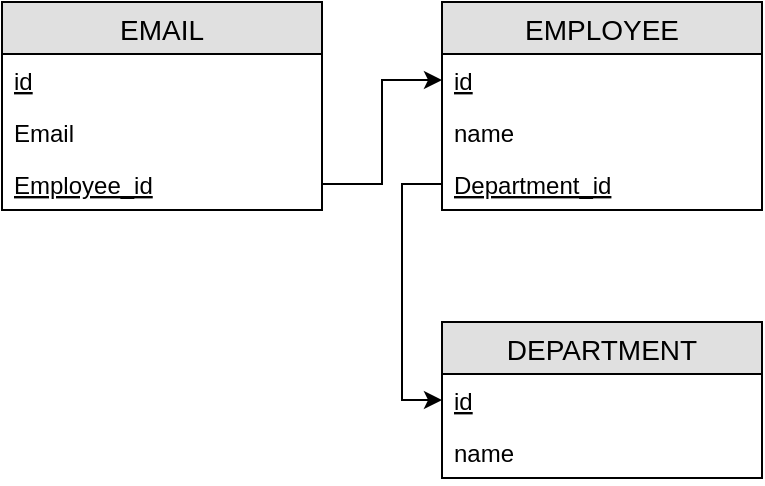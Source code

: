 <mxfile version="12.7.9" type="device"><diagram id="nw413YiXbi88HOxP9vFy" name="Page-1"><mxGraphModel dx="1538" dy="811" grid="1" gridSize="10" guides="1" tooltips="1" connect="1" arrows="1" fold="1" page="1" pageScale="1" pageWidth="827" pageHeight="1169" math="0" shadow="0"><root><mxCell id="0"/><mxCell id="1" parent="0"/><mxCell id="avDJ9oHcOjzqkxtSMVNZ-1" value="EMPLOYEE" style="swimlane;fontStyle=0;childLayout=stackLayout;horizontal=1;startSize=26;fillColor=#e0e0e0;horizontalStack=0;resizeParent=1;resizeParentMax=0;resizeLast=0;collapsible=1;marginBottom=0;swimlaneFillColor=#ffffff;align=center;fontSize=14;" vertex="1" parent="1"><mxGeometry x="260" y="320" width="160" height="104" as="geometry"/></mxCell><mxCell id="avDJ9oHcOjzqkxtSMVNZ-2" value="id" style="text;strokeColor=none;fillColor=none;spacingLeft=4;spacingRight=4;overflow=hidden;rotatable=0;points=[[0,0.5],[1,0.5]];portConstraint=eastwest;fontSize=12;fontStyle=4" vertex="1" parent="avDJ9oHcOjzqkxtSMVNZ-1"><mxGeometry y="26" width="160" height="26" as="geometry"/></mxCell><mxCell id="avDJ9oHcOjzqkxtSMVNZ-3" value="name" style="text;strokeColor=none;fillColor=none;spacingLeft=4;spacingRight=4;overflow=hidden;rotatable=0;points=[[0,0.5],[1,0.5]];portConstraint=eastwest;fontSize=12;" vertex="1" parent="avDJ9oHcOjzqkxtSMVNZ-1"><mxGeometry y="52" width="160" height="26" as="geometry"/></mxCell><mxCell id="avDJ9oHcOjzqkxtSMVNZ-10" value="Department_id" style="text;strokeColor=none;fillColor=none;spacingLeft=4;spacingRight=4;overflow=hidden;rotatable=0;points=[[0,0.5],[1,0.5]];portConstraint=eastwest;fontSize=12;fontStyle=4" vertex="1" parent="avDJ9oHcOjzqkxtSMVNZ-1"><mxGeometry y="78" width="160" height="26" as="geometry"/></mxCell><mxCell id="avDJ9oHcOjzqkxtSMVNZ-5" value="EMAIL" style="swimlane;fontStyle=0;childLayout=stackLayout;horizontal=1;startSize=26;fillColor=#e0e0e0;horizontalStack=0;resizeParent=1;resizeParentMax=0;resizeLast=0;collapsible=1;marginBottom=0;swimlaneFillColor=#ffffff;align=center;fontSize=14;" vertex="1" parent="1"><mxGeometry x="40" y="320" width="160" height="104" as="geometry"/></mxCell><mxCell id="avDJ9oHcOjzqkxtSMVNZ-6" value="id" style="text;strokeColor=none;fillColor=none;spacingLeft=4;spacingRight=4;overflow=hidden;rotatable=0;points=[[0,0.5],[1,0.5]];portConstraint=eastwest;fontSize=12;fontStyle=4" vertex="1" parent="avDJ9oHcOjzqkxtSMVNZ-5"><mxGeometry y="26" width="160" height="26" as="geometry"/></mxCell><mxCell id="avDJ9oHcOjzqkxtSMVNZ-7" value="Email" style="text;strokeColor=none;fillColor=none;spacingLeft=4;spacingRight=4;overflow=hidden;rotatable=0;points=[[0,0.5],[1,0.5]];portConstraint=eastwest;fontSize=12;" vertex="1" parent="avDJ9oHcOjzqkxtSMVNZ-5"><mxGeometry y="52" width="160" height="26" as="geometry"/></mxCell><mxCell id="avDJ9oHcOjzqkxtSMVNZ-8" value="Employee_id" style="text;strokeColor=none;fillColor=none;spacingLeft=4;spacingRight=4;overflow=hidden;rotatable=0;points=[[0,0.5],[1,0.5]];portConstraint=eastwest;fontSize=12;fontStyle=4" vertex="1" parent="avDJ9oHcOjzqkxtSMVNZ-5"><mxGeometry y="78" width="160" height="26" as="geometry"/></mxCell><mxCell id="avDJ9oHcOjzqkxtSMVNZ-9" style="edgeStyle=orthogonalEdgeStyle;rounded=0;orthogonalLoop=1;jettySize=auto;html=1;exitX=1;exitY=0.5;exitDx=0;exitDy=0;" edge="1" parent="1" source="avDJ9oHcOjzqkxtSMVNZ-8" target="avDJ9oHcOjzqkxtSMVNZ-2"><mxGeometry relative="1" as="geometry"/></mxCell><mxCell id="avDJ9oHcOjzqkxtSMVNZ-11" value="DEPARTMENT" style="swimlane;fontStyle=0;childLayout=stackLayout;horizontal=1;startSize=26;fillColor=#e0e0e0;horizontalStack=0;resizeParent=1;resizeParentMax=0;resizeLast=0;collapsible=1;marginBottom=0;swimlaneFillColor=#ffffff;align=center;fontSize=14;" vertex="1" parent="1"><mxGeometry x="260" y="480" width="160" height="78" as="geometry"/></mxCell><mxCell id="avDJ9oHcOjzqkxtSMVNZ-12" value="id" style="text;strokeColor=none;fillColor=none;spacingLeft=4;spacingRight=4;overflow=hidden;rotatable=0;points=[[0,0.5],[1,0.5]];portConstraint=eastwest;fontSize=12;fontStyle=4" vertex="1" parent="avDJ9oHcOjzqkxtSMVNZ-11"><mxGeometry y="26" width="160" height="26" as="geometry"/></mxCell><mxCell id="avDJ9oHcOjzqkxtSMVNZ-13" value="name" style="text;strokeColor=none;fillColor=none;spacingLeft=4;spacingRight=4;overflow=hidden;rotatable=0;points=[[0,0.5],[1,0.5]];portConstraint=eastwest;fontSize=12;" vertex="1" parent="avDJ9oHcOjzqkxtSMVNZ-11"><mxGeometry y="52" width="160" height="26" as="geometry"/></mxCell><mxCell id="avDJ9oHcOjzqkxtSMVNZ-15" style="edgeStyle=orthogonalEdgeStyle;rounded=0;orthogonalLoop=1;jettySize=auto;html=1;exitX=0;exitY=0.5;exitDx=0;exitDy=0;entryX=0;entryY=0.5;entryDx=0;entryDy=0;" edge="1" parent="1" source="avDJ9oHcOjzqkxtSMVNZ-10" target="avDJ9oHcOjzqkxtSMVNZ-12"><mxGeometry relative="1" as="geometry"/></mxCell></root></mxGraphModel></diagram></mxfile>